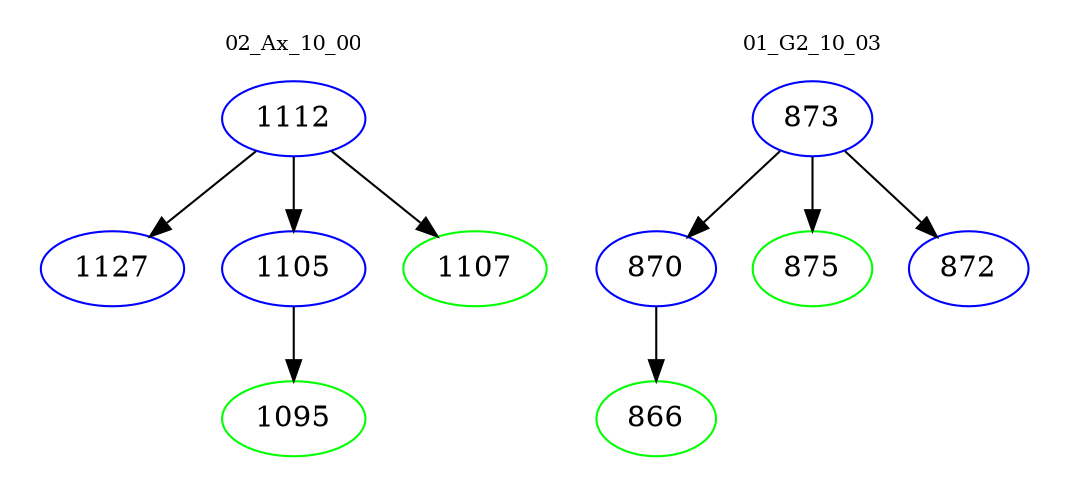 digraph{
subgraph cluster_0 {
color = white
label = "02_Ax_10_00";
fontsize=10;
T0_1112 [label="1112", color="blue"]
T0_1112 -> T0_1127 [color="black"]
T0_1127 [label="1127", color="blue"]
T0_1112 -> T0_1105 [color="black"]
T0_1105 [label="1105", color="blue"]
T0_1105 -> T0_1095 [color="black"]
T0_1095 [label="1095", color="green"]
T0_1112 -> T0_1107 [color="black"]
T0_1107 [label="1107", color="green"]
}
subgraph cluster_1 {
color = white
label = "01_G2_10_03";
fontsize=10;
T1_873 [label="873", color="blue"]
T1_873 -> T1_870 [color="black"]
T1_870 [label="870", color="blue"]
T1_870 -> T1_866 [color="black"]
T1_866 [label="866", color="green"]
T1_873 -> T1_875 [color="black"]
T1_875 [label="875", color="green"]
T1_873 -> T1_872 [color="black"]
T1_872 [label="872", color="blue"]
}
}
